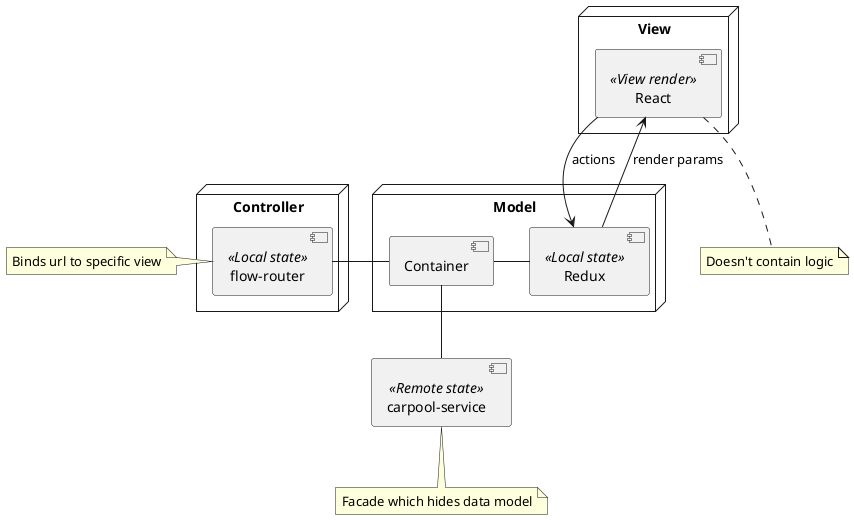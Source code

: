 @startuml

node Controller {
  component "flow-router" as router <<Local state>>
}
note left of router
  Binds url to specific view
end note

node Model {
  component "Redux" as stateManager <<Local state>>
  component "Container" as container
}

component "carpool-service" as carpoolService <<Remote state>>
note bottom of carpoolService
  Facade which hides data model
end note

node View  as view {
  component "React" as carpoolView <<View render>>
}
note bottom of carpoolView
  Doesn't contain logic
end note

router - container
container -- carpoolService
container - stateManager
stateManager <-up- carpoolView: actions
stateManager -up-> carpoolView: render params

@enduml
